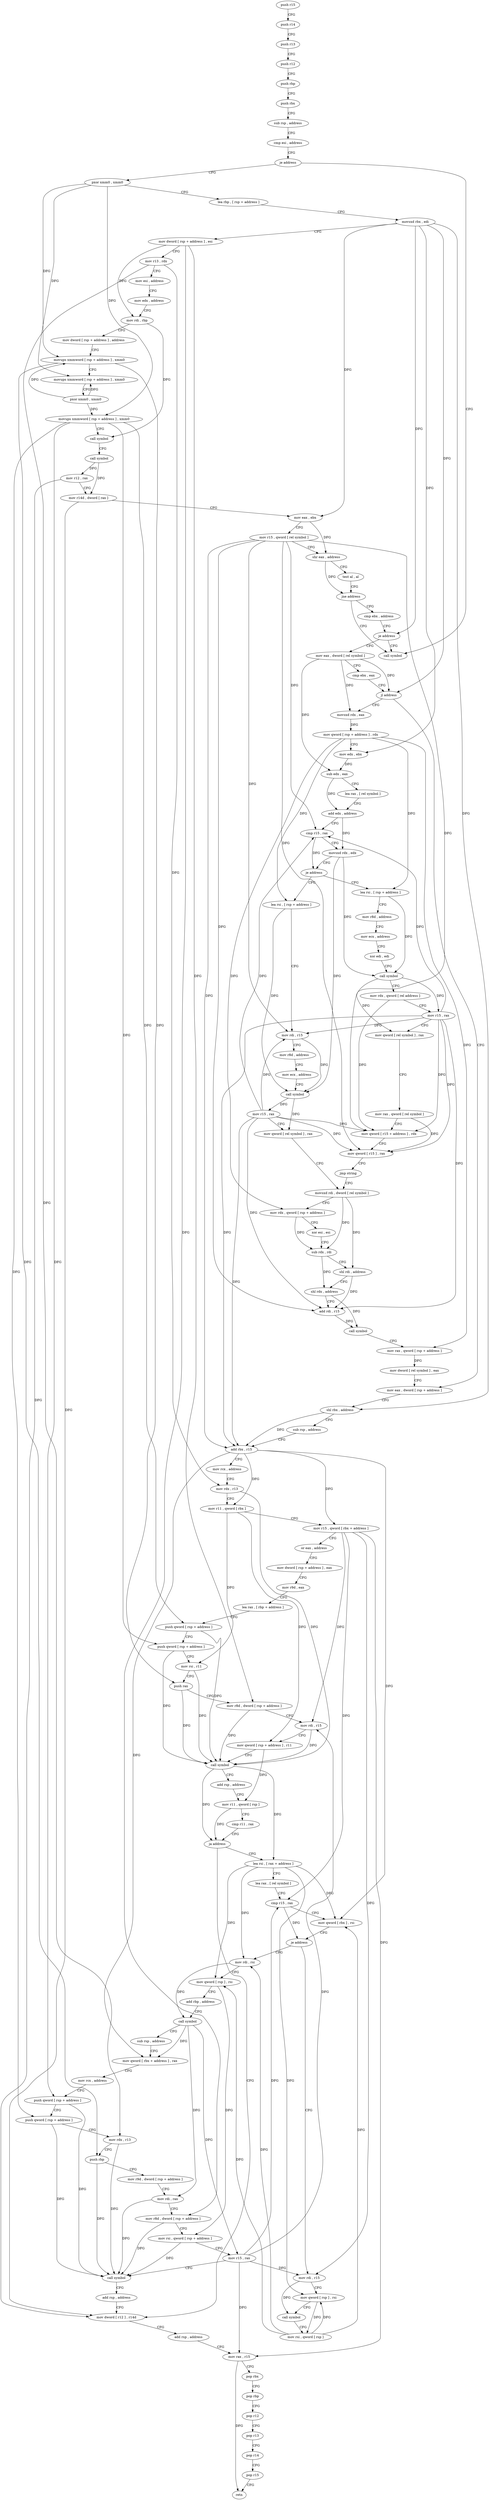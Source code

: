 digraph "func" {
"4233088" [label = "push r15" ]
"4233090" [label = "push r14" ]
"4233092" [label = "push r13" ]
"4233094" [label = "push r12" ]
"4233096" [label = "push rbp" ]
"4233097" [label = "push rbx" ]
"4233098" [label = "sub rsp , address" ]
"4233102" [label = "cmp esi , address" ]
"4233105" [label = "je address" ]
"4233627" [label = "call symbol" ]
"4233111" [label = "pxor xmm0 , xmm0" ]
"4233115" [label = "lea rbp , [ rsp + address ]" ]
"4233120" [label = "movsxd rbx , edi" ]
"4233123" [label = "mov dword [ rsp + address ] , esi" ]
"4233127" [label = "mov r13 , rdx" ]
"4233130" [label = "mov esi , address" ]
"4233135" [label = "mov edx , address" ]
"4233140" [label = "mov rdi , rbp" ]
"4233143" [label = "mov dword [ rsp + address ] , address" ]
"4233151" [label = "movups xmmword [ rsp + address ] , xmm0" ]
"4233156" [label = "movups xmmword [ rsp + address ] , xmm0" ]
"4233161" [label = "pxor xmm0 , xmm0" ]
"4233165" [label = "movups xmmword [ rsp + address ] , xmm0" ]
"4233170" [label = "call symbol" ]
"4233175" [label = "call symbol" ]
"4233180" [label = "mov r12 , rax" ]
"4233183" [label = "mov r14d , dword [ rax ]" ]
"4233186" [label = "mov eax , ebx" ]
"4233188" [label = "mov r15 , qword [ rel symbol ]" ]
"4233195" [label = "shr eax , address" ]
"4233198" [label = "test al , al" ]
"4233200" [label = "jne address" ]
"4233206" [label = "cmp ebx , address" ]
"4233212" [label = "je address" ]
"4233218" [label = "mov eax , dword [ rel symbol ]" ]
"4233224" [label = "cmp ebx , eax" ]
"4233226" [label = "jl address" ]
"4233340" [label = "mov eax , dword [ rsp + address ]" ]
"4233228" [label = "movsxd rdx , eax" ]
"4233344" [label = "shl rbx , address" ]
"4233348" [label = "sub rsp , address" ]
"4233352" [label = "add rbx , r15" ]
"4233355" [label = "mov rcx , address" ]
"4233362" [label = "mov rdx , r13" ]
"4233365" [label = "mov r11 , qword [ rbx ]" ]
"4233368" [label = "mov r15 , qword [ rbx + address ]" ]
"4233372" [label = "or eax , address" ]
"4233375" [label = "mov dword [ rsp + address ] , eax" ]
"4233379" [label = "mov r9d , eax" ]
"4233382" [label = "lea rax , [ rbp + address ]" ]
"4233386" [label = "push qword [ rsp + address ]" ]
"4233390" [label = "push qword [ rsp + address ]" ]
"4233394" [label = "mov rsi , r11" ]
"4233397" [label = "push rax" ]
"4233398" [label = "mov r8d , dword [ rsp + address ]" ]
"4233403" [label = "mov rdi , r15" ]
"4233406" [label = "mov qword [ rsp + address ] , r11" ]
"4233411" [label = "call symbol" ]
"4233416" [label = "add rsp , address" ]
"4233420" [label = "mov r11 , qword [ rsp ]" ]
"4233424" [label = "cmp r11 , rax" ]
"4233427" [label = "ja address" ]
"4233537" [label = "mov dword [ r12 ] , r14d" ]
"4233429" [label = "lea rsi , [ rax + address ]" ]
"4233231" [label = "mov qword [ rsp + address ] , rdx" ]
"4233236" [label = "mov edx , ebx" ]
"4233238" [label = "sub edx , eax" ]
"4233240" [label = "lea rax , [ rel symbol ]" ]
"4233247" [label = "add edx , address" ]
"4233250" [label = "cmp r15 , rax" ]
"4233253" [label = "movsxd rdx , edx" ]
"4233256" [label = "je address" ]
"4233568" [label = "lea rsi , [ rsp + address ]" ]
"4233262" [label = "lea rsi , [ rsp + address ]" ]
"4233541" [label = "add rsp , address" ]
"4233545" [label = "mov rax , r15" ]
"4233548" [label = "pop rbx" ]
"4233549" [label = "pop rbp" ]
"4233550" [label = "pop r12" ]
"4233552" [label = "pop r13" ]
"4233554" [label = "pop r14" ]
"4233556" [label = "pop r15" ]
"4233558" [label = "retn" ]
"4233433" [label = "lea rax , [ rel symbol ]" ]
"4233440" [label = "cmp r15 , rax" ]
"4233443" [label = "mov qword [ rbx ] , rsi" ]
"4233446" [label = "je address" ]
"4233464" [label = "mov rdi , rsi" ]
"4233448" [label = "mov rdi , r15" ]
"4233573" [label = "mov r8d , address" ]
"4233579" [label = "mov ecx , address" ]
"4233584" [label = "xor edi , edi" ]
"4233586" [label = "call symbol" ]
"4233591" [label = "mov rdx , qword [ rel address ]" ]
"4233598" [label = "mov r15 , rax" ]
"4233601" [label = "mov qword [ rel symbol ] , rax" ]
"4233608" [label = "mov rax , qword [ rel symbol ]" ]
"4233615" [label = "mov qword [ r15 + address ] , rdx" ]
"4233619" [label = "mov qword [ r15 ] , rax" ]
"4233622" [label = "jmp string" ]
"4233296" [label = "movsxd rdi , dword [ rel symbol ]" ]
"4233267" [label = "mov rdi , r15" ]
"4233270" [label = "mov r8d , address" ]
"4233276" [label = "mov ecx , address" ]
"4233281" [label = "call symbol" ]
"4233286" [label = "mov r15 , rax" ]
"4233289" [label = "mov qword [ rel symbol ] , rax" ]
"4233467" [label = "mov qword [ rsp ] , rsi" ]
"4233471" [label = "add rbp , address" ]
"4233475" [label = "call symbol" ]
"4233480" [label = "sub rsp , address" ]
"4233484" [label = "mov qword [ rbx + address ] , rax" ]
"4233488" [label = "mov rcx , address" ]
"4233495" [label = "push qword [ rsp + address ]" ]
"4233499" [label = "push qword [ rsp + address ]" ]
"4233503" [label = "mov rdx , r13" ]
"4233506" [label = "push rbp" ]
"4233507" [label = "mov r9d , dword [ rsp + address ]" ]
"4233512" [label = "mov rdi , rax" ]
"4233515" [label = "mov r8d , dword [ rsp + address ]" ]
"4233520" [label = "mov rsi , qword [ rsp + address ]" ]
"4233525" [label = "mov r15 , rax" ]
"4233528" [label = "call symbol" ]
"4233533" [label = "add rsp , address" ]
"4233451" [label = "mov qword [ rsp ] , rsi" ]
"4233455" [label = "call symbol" ]
"4233460" [label = "mov rsi , qword [ rsp ]" ]
"4233303" [label = "mov rdx , qword [ rsp + address ]" ]
"4233308" [label = "xor esi , esi" ]
"4233310" [label = "sub rdx , rdi" ]
"4233313" [label = "shl rdi , address" ]
"4233317" [label = "shl rdx , address" ]
"4233321" [label = "add rdi , r15" ]
"4233324" [label = "call symbol" ]
"4233329" [label = "mov rax , qword [ rsp + address ]" ]
"4233334" [label = "mov dword [ rel symbol ] , eax" ]
"4233088" -> "4233090" [ label = "CFG" ]
"4233090" -> "4233092" [ label = "CFG" ]
"4233092" -> "4233094" [ label = "CFG" ]
"4233094" -> "4233096" [ label = "CFG" ]
"4233096" -> "4233097" [ label = "CFG" ]
"4233097" -> "4233098" [ label = "CFG" ]
"4233098" -> "4233102" [ label = "CFG" ]
"4233102" -> "4233105" [ label = "CFG" ]
"4233105" -> "4233627" [ label = "CFG" ]
"4233105" -> "4233111" [ label = "CFG" ]
"4233111" -> "4233115" [ label = "CFG" ]
"4233111" -> "4233151" [ label = "DFG" ]
"4233111" -> "4233156" [ label = "DFG" ]
"4233111" -> "4233165" [ label = "DFG" ]
"4233115" -> "4233120" [ label = "CFG" ]
"4233120" -> "4233123" [ label = "CFG" ]
"4233120" -> "4233186" [ label = "DFG" ]
"4233120" -> "4233212" [ label = "DFG" ]
"4233120" -> "4233226" [ label = "DFG" ]
"4233120" -> "4233344" [ label = "DFG" ]
"4233120" -> "4233236" [ label = "DFG" ]
"4233123" -> "4233127" [ label = "CFG" ]
"4233123" -> "4233398" [ label = "DFG" ]
"4233123" -> "4233515" [ label = "DFG" ]
"4233123" -> "4233140" [ label = "DFG" ]
"4233127" -> "4233130" [ label = "CFG" ]
"4233127" -> "4233362" [ label = "DFG" ]
"4233127" -> "4233503" [ label = "DFG" ]
"4233130" -> "4233135" [ label = "CFG" ]
"4233135" -> "4233140" [ label = "CFG" ]
"4233140" -> "4233143" [ label = "CFG" ]
"4233140" -> "4233170" [ label = "DFG" ]
"4233143" -> "4233151" [ label = "CFG" ]
"4233151" -> "4233156" [ label = "CFG" ]
"4233151" -> "4233397" [ label = "DFG" ]
"4233151" -> "4233506" [ label = "DFG" ]
"4233156" -> "4233161" [ label = "CFG" ]
"4233161" -> "4233165" [ label = "DFG" ]
"4233161" -> "4233151" [ label = "DFG" ]
"4233161" -> "4233156" [ label = "DFG" ]
"4233165" -> "4233170" [ label = "CFG" ]
"4233165" -> "4233386" [ label = "DFG" ]
"4233165" -> "4233390" [ label = "DFG" ]
"4233165" -> "4233495" [ label = "DFG" ]
"4233165" -> "4233499" [ label = "DFG" ]
"4233170" -> "4233175" [ label = "CFG" ]
"4233175" -> "4233180" [ label = "DFG" ]
"4233175" -> "4233183" [ label = "DFG" ]
"4233180" -> "4233183" [ label = "CFG" ]
"4233180" -> "4233537" [ label = "DFG" ]
"4233183" -> "4233186" [ label = "CFG" ]
"4233183" -> "4233537" [ label = "DFG" ]
"4233186" -> "4233188" [ label = "CFG" ]
"4233186" -> "4233195" [ label = "DFG" ]
"4233188" -> "4233195" [ label = "CFG" ]
"4233188" -> "4233352" [ label = "DFG" ]
"4233188" -> "4233250" [ label = "DFG" ]
"4233188" -> "4233615" [ label = "DFG" ]
"4233188" -> "4233619" [ label = "DFG" ]
"4233188" -> "4233267" [ label = "DFG" ]
"4233188" -> "4233321" [ label = "DFG" ]
"4233195" -> "4233198" [ label = "CFG" ]
"4233195" -> "4233200" [ label = "DFG" ]
"4233198" -> "4233200" [ label = "CFG" ]
"4233200" -> "4233627" [ label = "CFG" ]
"4233200" -> "4233206" [ label = "CFG" ]
"4233206" -> "4233212" [ label = "CFG" ]
"4233212" -> "4233627" [ label = "CFG" ]
"4233212" -> "4233218" [ label = "CFG" ]
"4233218" -> "4233224" [ label = "CFG" ]
"4233218" -> "4233226" [ label = "DFG" ]
"4233218" -> "4233228" [ label = "DFG" ]
"4233218" -> "4233238" [ label = "DFG" ]
"4233224" -> "4233226" [ label = "CFG" ]
"4233226" -> "4233340" [ label = "CFG" ]
"4233226" -> "4233228" [ label = "CFG" ]
"4233340" -> "4233344" [ label = "CFG" ]
"4233228" -> "4233231" [ label = "DFG" ]
"4233344" -> "4233348" [ label = "CFG" ]
"4233344" -> "4233352" [ label = "DFG" ]
"4233348" -> "4233352" [ label = "CFG" ]
"4233352" -> "4233355" [ label = "CFG" ]
"4233352" -> "4233365" [ label = "DFG" ]
"4233352" -> "4233368" [ label = "DFG" ]
"4233352" -> "4233443" [ label = "DFG" ]
"4233352" -> "4233484" [ label = "DFG" ]
"4233355" -> "4233362" [ label = "CFG" ]
"4233362" -> "4233365" [ label = "CFG" ]
"4233362" -> "4233411" [ label = "DFG" ]
"4233365" -> "4233368" [ label = "CFG" ]
"4233365" -> "4233394" [ label = "DFG" ]
"4233365" -> "4233406" [ label = "DFG" ]
"4233368" -> "4233372" [ label = "CFG" ]
"4233368" -> "4233403" [ label = "DFG" ]
"4233368" -> "4233545" [ label = "DFG" ]
"4233368" -> "4233440" [ label = "DFG" ]
"4233368" -> "4233448" [ label = "DFG" ]
"4233372" -> "4233375" [ label = "CFG" ]
"4233375" -> "4233379" [ label = "CFG" ]
"4233379" -> "4233382" [ label = "CFG" ]
"4233382" -> "4233386" [ label = "CFG" ]
"4233386" -> "4233390" [ label = "CFG" ]
"4233386" -> "4233411" [ label = "DFG" ]
"4233390" -> "4233394" [ label = "CFG" ]
"4233390" -> "4233411" [ label = "DFG" ]
"4233394" -> "4233397" [ label = "CFG" ]
"4233394" -> "4233411" [ label = "DFG" ]
"4233397" -> "4233398" [ label = "CFG" ]
"4233397" -> "4233411" [ label = "DFG" ]
"4233398" -> "4233403" [ label = "CFG" ]
"4233398" -> "4233411" [ label = "DFG" ]
"4233403" -> "4233406" [ label = "CFG" ]
"4233403" -> "4233411" [ label = "DFG" ]
"4233406" -> "4233411" [ label = "CFG" ]
"4233406" -> "4233420" [ label = "DFG" ]
"4233411" -> "4233416" [ label = "CFG" ]
"4233411" -> "4233427" [ label = "DFG" ]
"4233411" -> "4233429" [ label = "DFG" ]
"4233416" -> "4233420" [ label = "CFG" ]
"4233420" -> "4233424" [ label = "CFG" ]
"4233420" -> "4233427" [ label = "DFG" ]
"4233424" -> "4233427" [ label = "CFG" ]
"4233427" -> "4233537" [ label = "CFG" ]
"4233427" -> "4233429" [ label = "CFG" ]
"4233537" -> "4233541" [ label = "CFG" ]
"4233429" -> "4233433" [ label = "CFG" ]
"4233429" -> "4233443" [ label = "DFG" ]
"4233429" -> "4233464" [ label = "DFG" ]
"4233429" -> "4233467" [ label = "DFG" ]
"4233429" -> "4233451" [ label = "DFG" ]
"4233231" -> "4233236" [ label = "CFG" ]
"4233231" -> "4233303" [ label = "DFG" ]
"4233231" -> "4233329" [ label = "DFG" ]
"4233231" -> "4233568" [ label = "DFG" ]
"4233231" -> "4233262" [ label = "DFG" ]
"4233236" -> "4233238" [ label = "DFG" ]
"4233238" -> "4233240" [ label = "CFG" ]
"4233238" -> "4233247" [ label = "DFG" ]
"4233240" -> "4233247" [ label = "CFG" ]
"4233247" -> "4233250" [ label = "CFG" ]
"4233247" -> "4233253" [ label = "DFG" ]
"4233250" -> "4233253" [ label = "CFG" ]
"4233250" -> "4233256" [ label = "DFG" ]
"4233253" -> "4233256" [ label = "CFG" ]
"4233253" -> "4233586" [ label = "DFG" ]
"4233253" -> "4233281" [ label = "DFG" ]
"4233256" -> "4233568" [ label = "CFG" ]
"4233256" -> "4233262" [ label = "CFG" ]
"4233568" -> "4233573" [ label = "CFG" ]
"4233568" -> "4233586" [ label = "DFG" ]
"4233262" -> "4233267" [ label = "CFG" ]
"4233262" -> "4233281" [ label = "DFG" ]
"4233541" -> "4233545" [ label = "CFG" ]
"4233545" -> "4233548" [ label = "CFG" ]
"4233545" -> "4233558" [ label = "DFG" ]
"4233548" -> "4233549" [ label = "CFG" ]
"4233549" -> "4233550" [ label = "CFG" ]
"4233550" -> "4233552" [ label = "CFG" ]
"4233552" -> "4233554" [ label = "CFG" ]
"4233554" -> "4233556" [ label = "CFG" ]
"4233556" -> "4233558" [ label = "CFG" ]
"4233433" -> "4233440" [ label = "CFG" ]
"4233440" -> "4233443" [ label = "CFG" ]
"4233440" -> "4233446" [ label = "DFG" ]
"4233443" -> "4233446" [ label = "CFG" ]
"4233446" -> "4233464" [ label = "CFG" ]
"4233446" -> "4233448" [ label = "CFG" ]
"4233464" -> "4233467" [ label = "CFG" ]
"4233464" -> "4233475" [ label = "DFG" ]
"4233448" -> "4233451" [ label = "CFG" ]
"4233448" -> "4233455" [ label = "DFG" ]
"4233573" -> "4233579" [ label = "CFG" ]
"4233579" -> "4233584" [ label = "CFG" ]
"4233584" -> "4233586" [ label = "CFG" ]
"4233586" -> "4233591" [ label = "CFG" ]
"4233586" -> "4233598" [ label = "DFG" ]
"4233586" -> "4233601" [ label = "DFG" ]
"4233591" -> "4233598" [ label = "CFG" ]
"4233591" -> "4233615" [ label = "DFG" ]
"4233598" -> "4233601" [ label = "CFG" ]
"4233598" -> "4233352" [ label = "DFG" ]
"4233598" -> "4233250" [ label = "DFG" ]
"4233598" -> "4233615" [ label = "DFG" ]
"4233598" -> "4233619" [ label = "DFG" ]
"4233598" -> "4233267" [ label = "DFG" ]
"4233598" -> "4233321" [ label = "DFG" ]
"4233601" -> "4233608" [ label = "CFG" ]
"4233608" -> "4233615" [ label = "CFG" ]
"4233608" -> "4233619" [ label = "DFG" ]
"4233615" -> "4233619" [ label = "CFG" ]
"4233619" -> "4233622" [ label = "CFG" ]
"4233622" -> "4233296" [ label = "CFG" ]
"4233296" -> "4233303" [ label = "CFG" ]
"4233296" -> "4233310" [ label = "DFG" ]
"4233296" -> "4233313" [ label = "DFG" ]
"4233267" -> "4233270" [ label = "CFG" ]
"4233267" -> "4233281" [ label = "DFG" ]
"4233270" -> "4233276" [ label = "CFG" ]
"4233276" -> "4233281" [ label = "CFG" ]
"4233281" -> "4233286" [ label = "DFG" ]
"4233281" -> "4233289" [ label = "DFG" ]
"4233286" -> "4233289" [ label = "CFG" ]
"4233286" -> "4233352" [ label = "DFG" ]
"4233286" -> "4233250" [ label = "DFG" ]
"4233286" -> "4233267" [ label = "DFG" ]
"4233286" -> "4233615" [ label = "DFG" ]
"4233286" -> "4233619" [ label = "DFG" ]
"4233286" -> "4233321" [ label = "DFG" ]
"4233289" -> "4233296" [ label = "CFG" ]
"4233467" -> "4233471" [ label = "CFG" ]
"4233467" -> "4233520" [ label = "DFG" ]
"4233471" -> "4233475" [ label = "CFG" ]
"4233475" -> "4233480" [ label = "CFG" ]
"4233475" -> "4233484" [ label = "DFG" ]
"4233475" -> "4233512" [ label = "DFG" ]
"4233475" -> "4233525" [ label = "DFG" ]
"4233480" -> "4233484" [ label = "CFG" ]
"4233484" -> "4233488" [ label = "CFG" ]
"4233488" -> "4233495" [ label = "CFG" ]
"4233495" -> "4233499" [ label = "CFG" ]
"4233495" -> "4233528" [ label = "DFG" ]
"4233499" -> "4233503" [ label = "CFG" ]
"4233499" -> "4233528" [ label = "DFG" ]
"4233503" -> "4233506" [ label = "CFG" ]
"4233503" -> "4233528" [ label = "DFG" ]
"4233506" -> "4233507" [ label = "CFG" ]
"4233506" -> "4233528" [ label = "DFG" ]
"4233507" -> "4233512" [ label = "CFG" ]
"4233512" -> "4233515" [ label = "CFG" ]
"4233512" -> "4233528" [ label = "DFG" ]
"4233515" -> "4233520" [ label = "CFG" ]
"4233515" -> "4233528" [ label = "DFG" ]
"4233520" -> "4233525" [ label = "CFG" ]
"4233520" -> "4233528" [ label = "DFG" ]
"4233525" -> "4233528" [ label = "CFG" ]
"4233525" -> "4233403" [ label = "DFG" ]
"4233525" -> "4233545" [ label = "DFG" ]
"4233525" -> "4233440" [ label = "DFG" ]
"4233525" -> "4233448" [ label = "DFG" ]
"4233528" -> "4233533" [ label = "CFG" ]
"4233533" -> "4233537" [ label = "CFG" ]
"4233451" -> "4233455" [ label = "CFG" ]
"4233451" -> "4233460" [ label = "DFG" ]
"4233455" -> "4233460" [ label = "CFG" ]
"4233460" -> "4233464" [ label = "DFG" ]
"4233460" -> "4233443" [ label = "DFG" ]
"4233460" -> "4233467" [ label = "DFG" ]
"4233460" -> "4233451" [ label = "DFG" ]
"4233303" -> "4233308" [ label = "CFG" ]
"4233303" -> "4233310" [ label = "DFG" ]
"4233308" -> "4233310" [ label = "CFG" ]
"4233310" -> "4233313" [ label = "CFG" ]
"4233310" -> "4233317" [ label = "DFG" ]
"4233313" -> "4233317" [ label = "CFG" ]
"4233313" -> "4233321" [ label = "DFG" ]
"4233317" -> "4233321" [ label = "CFG" ]
"4233317" -> "4233324" [ label = "DFG" ]
"4233321" -> "4233324" [ label = "DFG" ]
"4233324" -> "4233329" [ label = "CFG" ]
"4233329" -> "4233334" [ label = "DFG" ]
"4233334" -> "4233340" [ label = "CFG" ]
}
